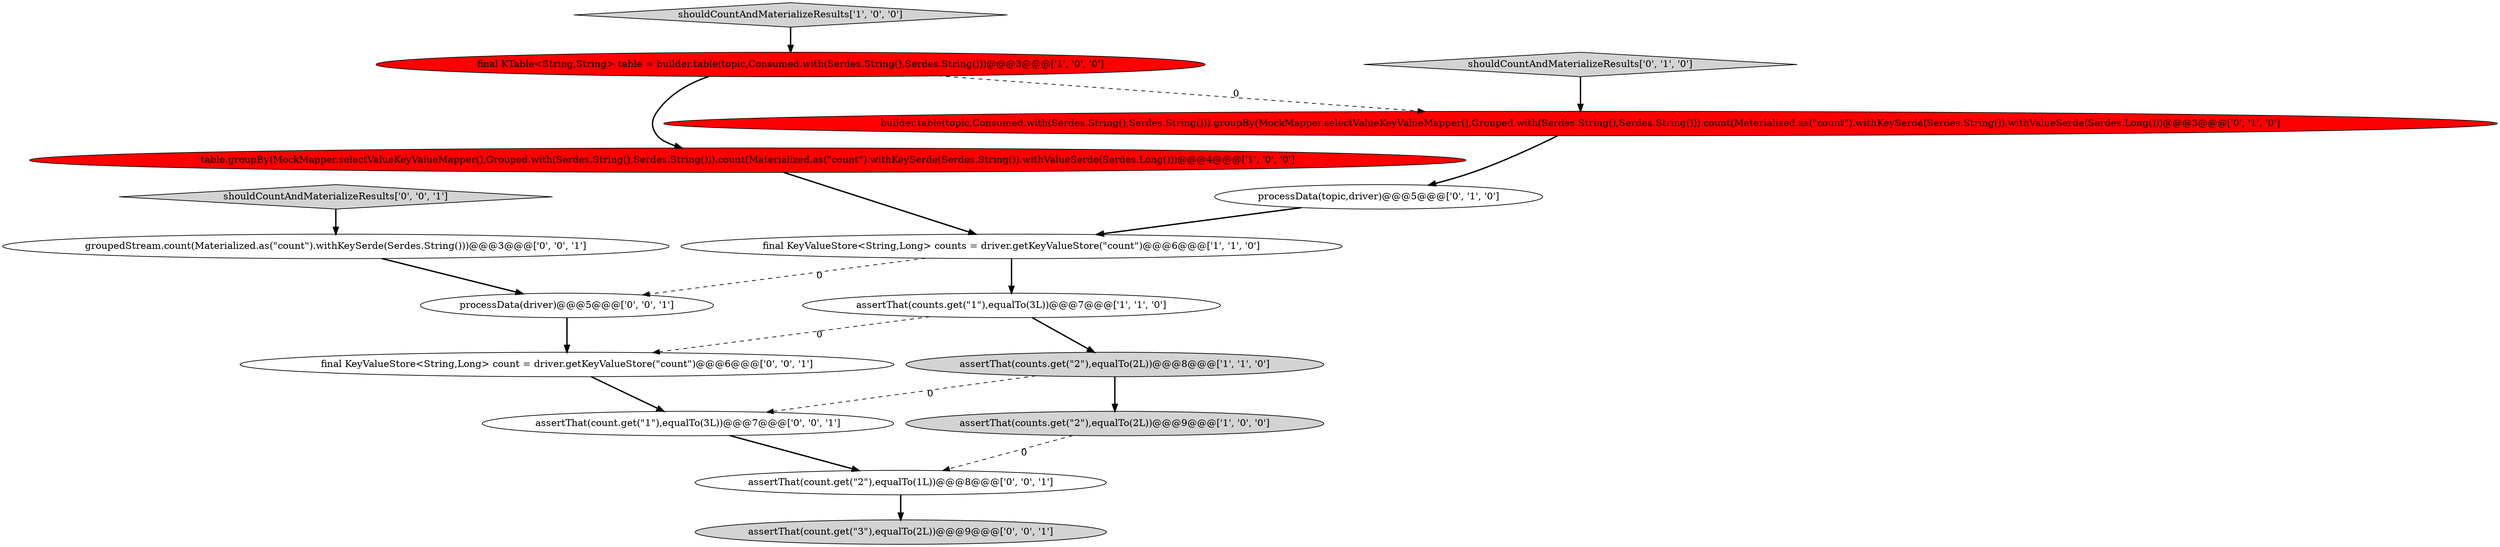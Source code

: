 digraph {
9 [style = filled, label = "builder.table(topic,Consumed.with(Serdes.String(),Serdes.String())).groupBy(MockMapper.selectValueKeyValueMapper(),Grouped.with(Serdes.String(),Serdes.String())).count(Materialized.as(\"count\").withKeySerde(Serdes.String()).withValueSerde(Serdes.Long()))@@@3@@@['0', '1', '0']", fillcolor = red, shape = ellipse image = "AAA1AAABBB2BBB"];
15 [style = filled, label = "final KeyValueStore<String,Long> count = driver.getKeyValueStore(\"count\")@@@6@@@['0', '0', '1']", fillcolor = white, shape = ellipse image = "AAA0AAABBB3BBB"];
14 [style = filled, label = "assertThat(count.get(\"1\"),equalTo(3L))@@@7@@@['0', '0', '1']", fillcolor = white, shape = ellipse image = "AAA0AAABBB3BBB"];
5 [style = filled, label = "table.groupBy(MockMapper.selectValueKeyValueMapper(),Grouped.with(Serdes.String(),Serdes.String())).count(Materialized.as(\"count\").withKeySerde(Serdes.String()).withValueSerde(Serdes.Long()))@@@4@@@['1', '0', '0']", fillcolor = red, shape = ellipse image = "AAA1AAABBB1BBB"];
7 [style = filled, label = "shouldCountAndMaterializeResults['0', '1', '0']", fillcolor = lightgray, shape = diamond image = "AAA0AAABBB2BBB"];
3 [style = filled, label = "final KeyValueStore<String,Long> counts = driver.getKeyValueStore(\"count\")@@@6@@@['1', '1', '0']", fillcolor = white, shape = ellipse image = "AAA0AAABBB1BBB"];
4 [style = filled, label = "assertThat(counts.get(\"2\"),equalTo(2L))@@@8@@@['1', '1', '0']", fillcolor = lightgray, shape = ellipse image = "AAA0AAABBB1BBB"];
13 [style = filled, label = "groupedStream.count(Materialized.as(\"count\").withKeySerde(Serdes.String()))@@@3@@@['0', '0', '1']", fillcolor = white, shape = ellipse image = "AAA0AAABBB3BBB"];
16 [style = filled, label = "assertThat(count.get(\"3\"),equalTo(2L))@@@9@@@['0', '0', '1']", fillcolor = lightgray, shape = ellipse image = "AAA0AAABBB3BBB"];
0 [style = filled, label = "assertThat(counts.get(\"1\"),equalTo(3L))@@@7@@@['1', '1', '0']", fillcolor = white, shape = ellipse image = "AAA0AAABBB1BBB"];
1 [style = filled, label = "shouldCountAndMaterializeResults['1', '0', '0']", fillcolor = lightgray, shape = diamond image = "AAA0AAABBB1BBB"];
10 [style = filled, label = "assertThat(count.get(\"2\"),equalTo(1L))@@@8@@@['0', '0', '1']", fillcolor = white, shape = ellipse image = "AAA0AAABBB3BBB"];
11 [style = filled, label = "shouldCountAndMaterializeResults['0', '0', '1']", fillcolor = lightgray, shape = diamond image = "AAA0AAABBB3BBB"];
6 [style = filled, label = "assertThat(counts.get(\"2\"),equalTo(2L))@@@9@@@['1', '0', '0']", fillcolor = lightgray, shape = ellipse image = "AAA0AAABBB1BBB"];
8 [style = filled, label = "processData(topic,driver)@@@5@@@['0', '1', '0']", fillcolor = white, shape = ellipse image = "AAA0AAABBB2BBB"];
2 [style = filled, label = "final KTable<String,String> table = builder.table(topic,Consumed.with(Serdes.String(),Serdes.String()))@@@3@@@['1', '0', '0']", fillcolor = red, shape = ellipse image = "AAA1AAABBB1BBB"];
12 [style = filled, label = "processData(driver)@@@5@@@['0', '0', '1']", fillcolor = white, shape = ellipse image = "AAA0AAABBB3BBB"];
5->3 [style = bold, label=""];
7->9 [style = bold, label=""];
14->10 [style = bold, label=""];
0->15 [style = dashed, label="0"];
4->14 [style = dashed, label="0"];
1->2 [style = bold, label=""];
6->10 [style = dashed, label="0"];
13->12 [style = bold, label=""];
3->12 [style = dashed, label="0"];
10->16 [style = bold, label=""];
15->14 [style = bold, label=""];
11->13 [style = bold, label=""];
9->8 [style = bold, label=""];
0->4 [style = bold, label=""];
4->6 [style = bold, label=""];
2->9 [style = dashed, label="0"];
3->0 [style = bold, label=""];
2->5 [style = bold, label=""];
8->3 [style = bold, label=""];
12->15 [style = bold, label=""];
}
